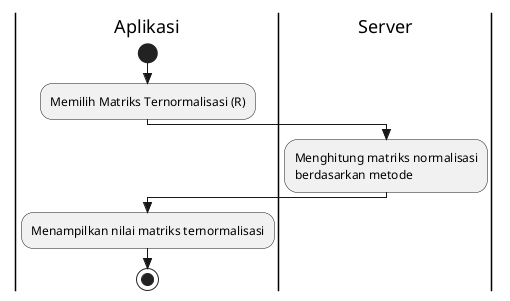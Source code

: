 ' @startuml "Activity Diagram Kriteria Skripsi"
' skinparam style strictuml
' |Aplikasi|
' start
' :Memilih Menambahkan Kriteria;
' |Pengguna|
' :Mengisi kolom nama, kode database,
' tipe data, bobot;
' |Server|
' :Menambahkan data kriteria pada database;
' |Aplikasi|
' :Pengguna Mendapatkan informasi
' kriteria yang dipilih;
' stop
' @enduml

' @startuml "Activity Diagram Sub-Kriteria Skripsi"
' skinparam style strictuml
' |Aplikasi|
' start
' :Memilih Menambahkan Sub-Kriteria;
' |Pengguna|
' :Memilih Kriteria yang akan dibuat Sub-Kriterianya;
' :Menentukan nama sub-kriteria dan
' bobot nilai dari sub-kriteria tersebut;
' |Server|
' :Menambahkan data sub-kriteria pada database;
' |Aplikasi|
' :Pengguna Mendapatkan informasi
' sub-kriteria yang dibuat;
' stop
' @enduml

' @startuml "Activity Diagram Alternatif Skripsi"
' skinparam style strictuml
' |Aplikasi|
' start
' :Memilih Alternatif;
' |Pengguna|
' :Memilih alternatif;
' |Server|
' :Membuat tabel baru yang berisi
' alternatif yang dipilih;
' |Aplikasi|
' :Pengguna Mendapatkan informasi
' alternatif yang dipilih;
' stop
' @enduml

' @startuml "Activity Diagram Nilai Kepentingan Kriteria Skripsi"
' skinparam style strictuml
' |Aplikasi|
' start
' :Memilih Nilai Kepentingan Kriteria;
' :Menampilkan kolom perbandingan antar kriteria;
' |Pengguna|
' :Memasukkan nilai kepentingan
' antar tiap kriteria;
' |Server|
' :Menyimpan nilai kepentingan antar kriteria;
' |Aplikasi|
' :Menampilkan kolom perbandingan antar sub-kriteria;
' |Pengguna|
' :Memasukkan nilai kepentingan
' antar tiap sub-kriteria;
' |Server|
' :Menyimpan nilai kepentingan antar sub-kriteria;
' stop
' @enduml

' @startuml "Activity Diagram Nilai Alternatif Skripsi"
' skinparam style strictuml
' |Aplikasi|
' start
' :Menampilkan nilai alternatif
' untuk setiap sub-kriteria;
' |Pengguna|
' :Memasukkan nilai alternatif sesuai
' dengan sub-kriteria yang telah ditentukan;
' |Server|
' :Menyimpan nilai alternatif;
' |Aplikasi|
' :Menampilkan tabel nilai alternatif;
' stop
' @enduml

@startuml "Activity Diagram Hasil Skripsi"
skinparam style strictuml
|Aplikasi|
start
:Memilih Matriks Ternormalisasi (R);
|Server|
:Menghitung matriks normalisasi
berdasarkan metode;
|Aplikasi|
:Menampilkan nilai matriks ternormalisasi;
stop
@enduml